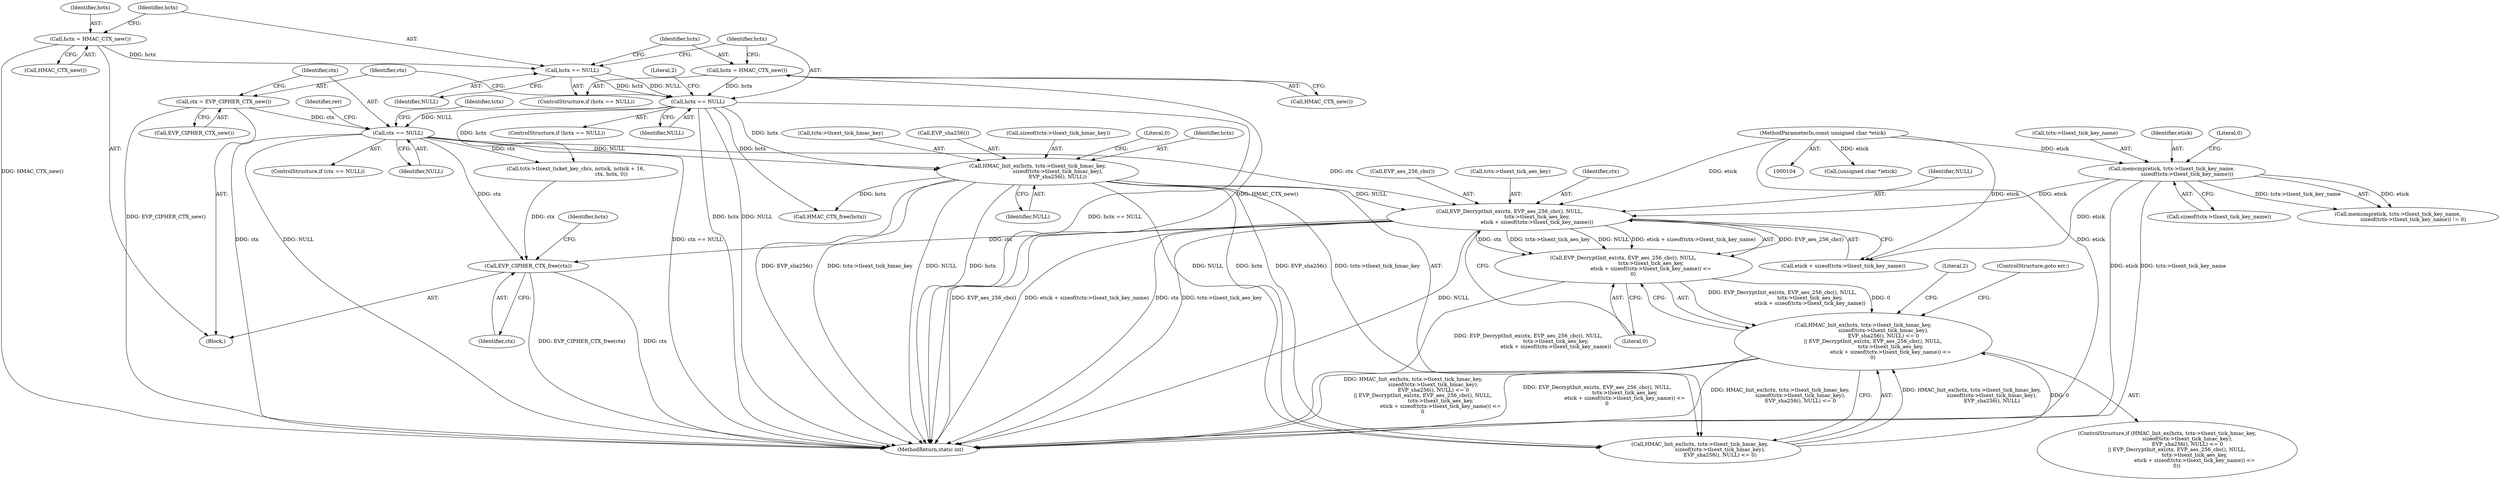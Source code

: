 digraph "0_openssl_e97763c92c655dcf4af2860b3abd2bc4c8a267f9@API" {
"1000253" [label="(Call,EVP_DecryptInit_ex(ctx, EVP_aes_256_cbc(), NULL,\n                                  tctx->tlsext_tick_aes_key,\n                                  etick + sizeof(tctx->tlsext_tick_key_name)))"];
"1000165" [label="(Call,ctx == NULL)"];
"1000161" [label="(Call,ctx = EVP_CIPHER_CTX_new())"];
"1000155" [label="(Call,hctx == NULL)"];
"1000151" [label="(Call,hctx = HMAC_CTX_new())"];
"1000148" [label="(Call,hctx == NULL)"];
"1000144" [label="(Call,hctx = HMAC_CTX_new())"];
"1000240" [label="(Call,HMAC_Init_ex(hctx, tctx->tlsext_tick_hmac_key,\n                         sizeof(tctx->tlsext_tick_hmac_key),\n                         EVP_sha256(), NULL))"];
"1000222" [label="(Call,memcmp(etick, tctx->tlsext_tick_key_name,\n                   sizeof(tctx->tlsext_tick_key_name)))"];
"1000106" [label="(MethodParameterIn,const unsigned char *etick)"];
"1000252" [label="(Call,EVP_DecryptInit_ex(ctx, EVP_aes_256_cbc(), NULL,\n                                  tctx->tlsext_tick_aes_key,\n                                  etick + sizeof(tctx->tlsext_tick_key_name)) <=\n            0)"];
"1000238" [label="(Call,HMAC_Init_ex(hctx, tctx->tlsext_tick_hmac_key,\n                         sizeof(tctx->tlsext_tick_hmac_key),\n                         EVP_sha256(), NULL) <= 0\n            || EVP_DecryptInit_ex(ctx, EVP_aes_256_cbc(), NULL,\n                                  tctx->tlsext_tick_aes_key,\n                                  etick + sizeof(tctx->tlsext_tick_key_name)) <=\n            0)"];
"1000272" [label="(Call,EVP_CIPHER_CTX_free(ctx))"];
"1000278" [label="(MethodReturn,static int)"];
"1000146" [label="(Call,HMAC_CTX_new())"];
"1000250" [label="(Identifier,NULL)"];
"1000154" [label="(ControlStructure,if (hctx == NULL))"];
"1000260" [label="(Call,etick + sizeof(tctx->tlsext_tick_key_name))"];
"1000227" [label="(Call,sizeof(tctx->tlsext_tick_key_name))"];
"1000224" [label="(Call,tctx->tlsext_tick_key_name)"];
"1000272" [label="(Call,EVP_CIPHER_CTX_free(ctx))"];
"1000256" [label="(Identifier,NULL)"];
"1000245" [label="(Call,sizeof(tctx->tlsext_tick_hmac_key))"];
"1000155" [label="(Call,hctx == NULL)"];
"1000111" [label="(Block,)"];
"1000156" [label="(Identifier,hctx)"];
"1000145" [label="(Identifier,hctx)"];
"1000237" [label="(ControlStructure,if (HMAC_Init_ex(hctx, tctx->tlsext_tick_hmac_key,\n                         sizeof(tctx->tlsext_tick_hmac_key),\n                         EVP_sha256(), NULL) <= 0\n            || EVP_DecryptInit_ex(ctx, EVP_aes_256_cbc(), NULL,\n                                  tctx->tlsext_tick_aes_key,\n                                  etick + sizeof(tctx->tlsext_tick_key_name)) <=\n            0))"];
"1000255" [label="(Call,EVP_aes_256_cbc())"];
"1000270" [label="(Literal,2)"];
"1000149" [label="(Identifier,hctx)"];
"1000268" [label="(ControlStructure,goto err;)"];
"1000163" [label="(Call,EVP_CIPHER_CTX_new())"];
"1000182" [label="(Call,(unsigned char *)etick)"];
"1000162" [label="(Identifier,ctx)"];
"1000157" [label="(Identifier,NULL)"];
"1000238" [label="(Call,HMAC_Init_ex(hctx, tctx->tlsext_tick_hmac_key,\n                         sizeof(tctx->tlsext_tick_hmac_key),\n                         EVP_sha256(), NULL) <= 0\n            || EVP_DecryptInit_ex(ctx, EVP_aes_256_cbc(), NULL,\n                                  tctx->tlsext_tick_aes_key,\n                                  etick + sizeof(tctx->tlsext_tick_key_name)) <=\n            0)"];
"1000257" [label="(Call,tctx->tlsext_tick_aes_key)"];
"1000251" [label="(Literal,0)"];
"1000148" [label="(Call,hctx == NULL)"];
"1000166" [label="(Identifier,ctx)"];
"1000160" [label="(Literal,2)"];
"1000144" [label="(Call,hctx = HMAC_CTX_new())"];
"1000176" [label="(Identifier,tctx)"];
"1000152" [label="(Identifier,hctx)"];
"1000153" [label="(Call,HMAC_CTX_new())"];
"1000167" [label="(Identifier,NULL)"];
"1000223" [label="(Identifier,etick)"];
"1000241" [label="(Identifier,hctx)"];
"1000273" [label="(Identifier,ctx)"];
"1000164" [label="(ControlStructure,if (ctx == NULL))"];
"1000240" [label="(Call,HMAC_Init_ex(hctx, tctx->tlsext_tick_hmac_key,\n                         sizeof(tctx->tlsext_tick_hmac_key),\n                         EVP_sha256(), NULL))"];
"1000231" [label="(Literal,0)"];
"1000170" [label="(Identifier,ret)"];
"1000253" [label="(Call,EVP_DecryptInit_ex(ctx, EVP_aes_256_cbc(), NULL,\n                                  tctx->tlsext_tick_aes_key,\n                                  etick + sizeof(tctx->tlsext_tick_key_name)))"];
"1000147" [label="(ControlStructure,if (hctx == NULL))"];
"1000242" [label="(Call,tctx->tlsext_tick_hmac_key)"];
"1000151" [label="(Call,hctx = HMAC_CTX_new())"];
"1000221" [label="(Call,memcmp(etick, tctx->tlsext_tick_key_name,\n                   sizeof(tctx->tlsext_tick_key_name)) != 0)"];
"1000266" [label="(Literal,0)"];
"1000249" [label="(Call,EVP_sha256())"];
"1000188" [label="(Call,tctx->tlsext_ticket_key_cb(s, nctick, nctick + 16,\n                                            ctx, hctx, 0))"];
"1000106" [label="(MethodParameterIn,const unsigned char *etick)"];
"1000165" [label="(Call,ctx == NULL)"];
"1000239" [label="(Call,HMAC_Init_ex(hctx, tctx->tlsext_tick_hmac_key,\n                         sizeof(tctx->tlsext_tick_hmac_key),\n                         EVP_sha256(), NULL) <= 0)"];
"1000275" [label="(Identifier,hctx)"];
"1000222" [label="(Call,memcmp(etick, tctx->tlsext_tick_key_name,\n                   sizeof(tctx->tlsext_tick_key_name)))"];
"1000252" [label="(Call,EVP_DecryptInit_ex(ctx, EVP_aes_256_cbc(), NULL,\n                                  tctx->tlsext_tick_aes_key,\n                                  etick + sizeof(tctx->tlsext_tick_key_name)) <=\n            0)"];
"1000254" [label="(Identifier,ctx)"];
"1000274" [label="(Call,HMAC_CTX_free(hctx))"];
"1000150" [label="(Identifier,NULL)"];
"1000161" [label="(Call,ctx = EVP_CIPHER_CTX_new())"];
"1000253" -> "1000252"  [label="AST: "];
"1000253" -> "1000260"  [label="CFG: "];
"1000254" -> "1000253"  [label="AST: "];
"1000255" -> "1000253"  [label="AST: "];
"1000256" -> "1000253"  [label="AST: "];
"1000257" -> "1000253"  [label="AST: "];
"1000260" -> "1000253"  [label="AST: "];
"1000266" -> "1000253"  [label="CFG: "];
"1000253" -> "1000278"  [label="DDG: EVP_aes_256_cbc()"];
"1000253" -> "1000278"  [label="DDG: etick + sizeof(tctx->tlsext_tick_key_name)"];
"1000253" -> "1000278"  [label="DDG: ctx"];
"1000253" -> "1000278"  [label="DDG: tctx->tlsext_tick_aes_key"];
"1000253" -> "1000278"  [label="DDG: NULL"];
"1000253" -> "1000252"  [label="DDG: EVP_aes_256_cbc()"];
"1000253" -> "1000252"  [label="DDG: ctx"];
"1000253" -> "1000252"  [label="DDG: tctx->tlsext_tick_aes_key"];
"1000253" -> "1000252"  [label="DDG: NULL"];
"1000253" -> "1000252"  [label="DDG: etick + sizeof(tctx->tlsext_tick_key_name)"];
"1000165" -> "1000253"  [label="DDG: ctx"];
"1000240" -> "1000253"  [label="DDG: NULL"];
"1000222" -> "1000253"  [label="DDG: etick"];
"1000106" -> "1000253"  [label="DDG: etick"];
"1000253" -> "1000272"  [label="DDG: ctx"];
"1000165" -> "1000164"  [label="AST: "];
"1000165" -> "1000167"  [label="CFG: "];
"1000166" -> "1000165"  [label="AST: "];
"1000167" -> "1000165"  [label="AST: "];
"1000170" -> "1000165"  [label="CFG: "];
"1000176" -> "1000165"  [label="CFG: "];
"1000165" -> "1000278"  [label="DDG: ctx"];
"1000165" -> "1000278"  [label="DDG: NULL"];
"1000165" -> "1000278"  [label="DDG: ctx == NULL"];
"1000161" -> "1000165"  [label="DDG: ctx"];
"1000155" -> "1000165"  [label="DDG: NULL"];
"1000165" -> "1000188"  [label="DDG: ctx"];
"1000165" -> "1000240"  [label="DDG: NULL"];
"1000165" -> "1000272"  [label="DDG: ctx"];
"1000161" -> "1000111"  [label="AST: "];
"1000161" -> "1000163"  [label="CFG: "];
"1000162" -> "1000161"  [label="AST: "];
"1000163" -> "1000161"  [label="AST: "];
"1000166" -> "1000161"  [label="CFG: "];
"1000161" -> "1000278"  [label="DDG: EVP_CIPHER_CTX_new()"];
"1000155" -> "1000154"  [label="AST: "];
"1000155" -> "1000157"  [label="CFG: "];
"1000156" -> "1000155"  [label="AST: "];
"1000157" -> "1000155"  [label="AST: "];
"1000160" -> "1000155"  [label="CFG: "];
"1000162" -> "1000155"  [label="CFG: "];
"1000155" -> "1000278"  [label="DDG: NULL"];
"1000155" -> "1000278"  [label="DDG: hctx == NULL"];
"1000155" -> "1000278"  [label="DDG: hctx"];
"1000151" -> "1000155"  [label="DDG: hctx"];
"1000148" -> "1000155"  [label="DDG: hctx"];
"1000148" -> "1000155"  [label="DDG: NULL"];
"1000155" -> "1000188"  [label="DDG: hctx"];
"1000155" -> "1000240"  [label="DDG: hctx"];
"1000155" -> "1000274"  [label="DDG: hctx"];
"1000151" -> "1000147"  [label="AST: "];
"1000151" -> "1000153"  [label="CFG: "];
"1000152" -> "1000151"  [label="AST: "];
"1000153" -> "1000151"  [label="AST: "];
"1000156" -> "1000151"  [label="CFG: "];
"1000151" -> "1000278"  [label="DDG: HMAC_CTX_new()"];
"1000148" -> "1000147"  [label="AST: "];
"1000148" -> "1000150"  [label="CFG: "];
"1000149" -> "1000148"  [label="AST: "];
"1000150" -> "1000148"  [label="AST: "];
"1000152" -> "1000148"  [label="CFG: "];
"1000156" -> "1000148"  [label="CFG: "];
"1000144" -> "1000148"  [label="DDG: hctx"];
"1000144" -> "1000111"  [label="AST: "];
"1000144" -> "1000146"  [label="CFG: "];
"1000145" -> "1000144"  [label="AST: "];
"1000146" -> "1000144"  [label="AST: "];
"1000149" -> "1000144"  [label="CFG: "];
"1000144" -> "1000278"  [label="DDG: HMAC_CTX_new()"];
"1000240" -> "1000239"  [label="AST: "];
"1000240" -> "1000250"  [label="CFG: "];
"1000241" -> "1000240"  [label="AST: "];
"1000242" -> "1000240"  [label="AST: "];
"1000245" -> "1000240"  [label="AST: "];
"1000249" -> "1000240"  [label="AST: "];
"1000250" -> "1000240"  [label="AST: "];
"1000251" -> "1000240"  [label="CFG: "];
"1000240" -> "1000278"  [label="DDG: tctx->tlsext_tick_hmac_key"];
"1000240" -> "1000278"  [label="DDG: NULL"];
"1000240" -> "1000278"  [label="DDG: hctx"];
"1000240" -> "1000278"  [label="DDG: EVP_sha256()"];
"1000240" -> "1000239"  [label="DDG: NULL"];
"1000240" -> "1000239"  [label="DDG: hctx"];
"1000240" -> "1000239"  [label="DDG: EVP_sha256()"];
"1000240" -> "1000239"  [label="DDG: tctx->tlsext_tick_hmac_key"];
"1000240" -> "1000274"  [label="DDG: hctx"];
"1000222" -> "1000221"  [label="AST: "];
"1000222" -> "1000227"  [label="CFG: "];
"1000223" -> "1000222"  [label="AST: "];
"1000224" -> "1000222"  [label="AST: "];
"1000227" -> "1000222"  [label="AST: "];
"1000231" -> "1000222"  [label="CFG: "];
"1000222" -> "1000278"  [label="DDG: etick"];
"1000222" -> "1000278"  [label="DDG: tctx->tlsext_tick_key_name"];
"1000222" -> "1000221"  [label="DDG: etick"];
"1000222" -> "1000221"  [label="DDG: tctx->tlsext_tick_key_name"];
"1000106" -> "1000222"  [label="DDG: etick"];
"1000222" -> "1000260"  [label="DDG: etick"];
"1000106" -> "1000104"  [label="AST: "];
"1000106" -> "1000278"  [label="DDG: etick"];
"1000106" -> "1000182"  [label="DDG: etick"];
"1000106" -> "1000260"  [label="DDG: etick"];
"1000252" -> "1000238"  [label="AST: "];
"1000252" -> "1000266"  [label="CFG: "];
"1000266" -> "1000252"  [label="AST: "];
"1000238" -> "1000252"  [label="CFG: "];
"1000252" -> "1000278"  [label="DDG: EVP_DecryptInit_ex(ctx, EVP_aes_256_cbc(), NULL,\n                                  tctx->tlsext_tick_aes_key,\n                                  etick + sizeof(tctx->tlsext_tick_key_name))"];
"1000252" -> "1000238"  [label="DDG: EVP_DecryptInit_ex(ctx, EVP_aes_256_cbc(), NULL,\n                                  tctx->tlsext_tick_aes_key,\n                                  etick + sizeof(tctx->tlsext_tick_key_name))"];
"1000252" -> "1000238"  [label="DDG: 0"];
"1000238" -> "1000237"  [label="AST: "];
"1000238" -> "1000239"  [label="CFG: "];
"1000239" -> "1000238"  [label="AST: "];
"1000268" -> "1000238"  [label="CFG: "];
"1000270" -> "1000238"  [label="CFG: "];
"1000238" -> "1000278"  [label="DDG: HMAC_Init_ex(hctx, tctx->tlsext_tick_hmac_key,\n                         sizeof(tctx->tlsext_tick_hmac_key),\n                         EVP_sha256(), NULL) <= 0"];
"1000238" -> "1000278"  [label="DDG: HMAC_Init_ex(hctx, tctx->tlsext_tick_hmac_key,\n                         sizeof(tctx->tlsext_tick_hmac_key),\n                         EVP_sha256(), NULL) <= 0\n            || EVP_DecryptInit_ex(ctx, EVP_aes_256_cbc(), NULL,\n                                  tctx->tlsext_tick_aes_key,\n                                  etick + sizeof(tctx->tlsext_tick_key_name)) <=\n            0"];
"1000238" -> "1000278"  [label="DDG: EVP_DecryptInit_ex(ctx, EVP_aes_256_cbc(), NULL,\n                                  tctx->tlsext_tick_aes_key,\n                                  etick + sizeof(tctx->tlsext_tick_key_name)) <=\n            0"];
"1000239" -> "1000238"  [label="DDG: HMAC_Init_ex(hctx, tctx->tlsext_tick_hmac_key,\n                         sizeof(tctx->tlsext_tick_hmac_key),\n                         EVP_sha256(), NULL)"];
"1000239" -> "1000238"  [label="DDG: 0"];
"1000272" -> "1000111"  [label="AST: "];
"1000272" -> "1000273"  [label="CFG: "];
"1000273" -> "1000272"  [label="AST: "];
"1000275" -> "1000272"  [label="CFG: "];
"1000272" -> "1000278"  [label="DDG: ctx"];
"1000272" -> "1000278"  [label="DDG: EVP_CIPHER_CTX_free(ctx)"];
"1000188" -> "1000272"  [label="DDG: ctx"];
}

